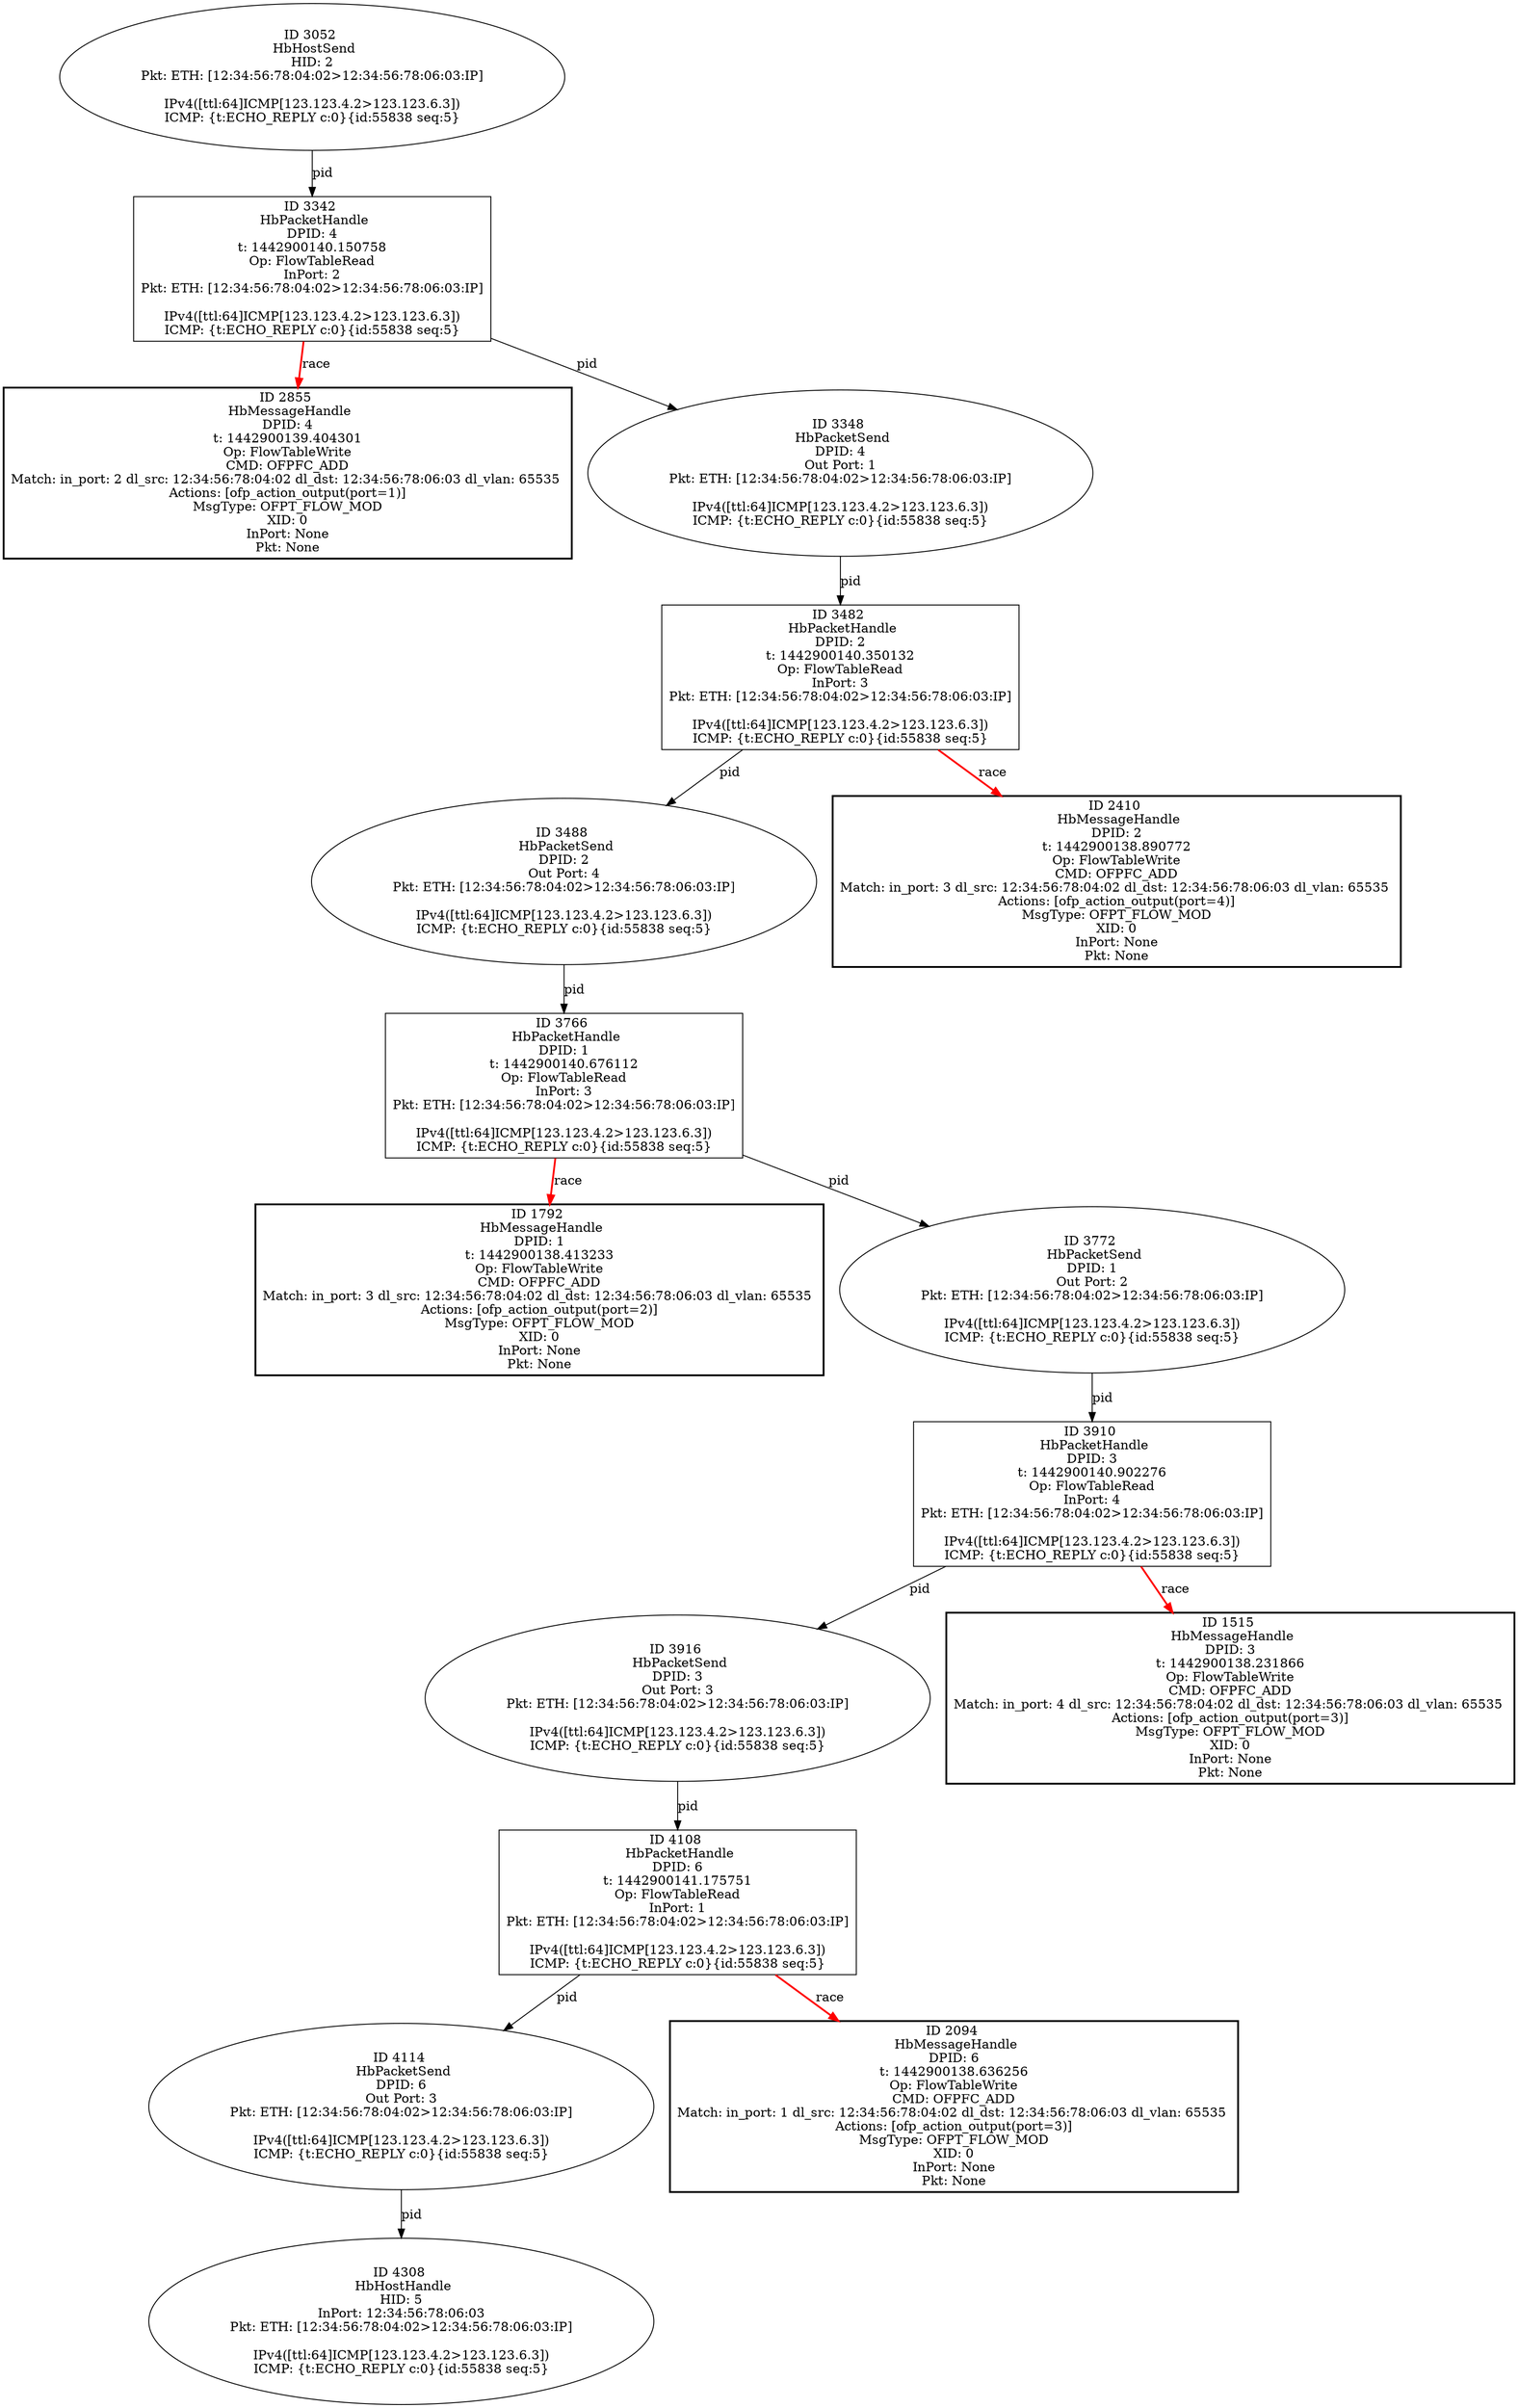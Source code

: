 strict digraph G {
3488 [shape=oval, event=<hb_events.HbPacketSend object at 0x10b761f50>, label="ID 3488 
 HbPacketSend
DPID: 2
Out Port: 4
Pkt: ETH: [12:34:56:78:04:02>12:34:56:78:06:03:IP]

IPv4([ttl:64]ICMP[123.123.4.2>123.123.6.3])
ICMP: {t:ECHO_REPLY c:0}{id:55838 seq:5}"];
1792 [shape=box, style=bold, event=<hb_events.HbMessageHandle object at 0x10ae19bd0>, label="ID 1792 
 HbMessageHandle
DPID: 1
t: 1442900138.413233
Op: FlowTableWrite
CMD: OFPFC_ADD
Match: in_port: 3 dl_src: 12:34:56:78:04:02 dl_dst: 12:34:56:78:06:03 dl_vlan: 65535 
Actions: [ofp_action_output(port=2)]
MsgType: OFPT_FLOW_MOD
XID: 0
InPort: None
Pkt: None"];
3910 [shape=box, event=<hb_events.HbPacketHandle object at 0x10b947610>, label="ID 3910 
 HbPacketHandle
DPID: 3
t: 1442900140.902276
Op: FlowTableRead
InPort: 4
Pkt: ETH: [12:34:56:78:04:02>12:34:56:78:06:03:IP]

IPv4([ttl:64]ICMP[123.123.4.2>123.123.6.3])
ICMP: {t:ECHO_REPLY c:0}{id:55838 seq:5}"];
2855 [shape=box, style=bold, event=<hb_events.HbMessageHandle object at 0x10b49a910>, label="ID 2855 
 HbMessageHandle
DPID: 4
t: 1442900139.404301
Op: FlowTableWrite
CMD: OFPFC_ADD
Match: in_port: 2 dl_src: 12:34:56:78:04:02 dl_dst: 12:34:56:78:06:03 dl_vlan: 65535 
Actions: [ofp_action_output(port=1)]
MsgType: OFPT_FLOW_MOD
XID: 0
InPort: None
Pkt: None"];
3916 [shape=oval, event=<hb_events.HbPacketSend object at 0x10b947e50>, label="ID 3916 
 HbPacketSend
DPID: 3
Out Port: 3
Pkt: ETH: [12:34:56:78:04:02>12:34:56:78:06:03:IP]

IPv4([ttl:64]ICMP[123.123.4.2>123.123.6.3])
ICMP: {t:ECHO_REPLY c:0}{id:55838 seq:5}"];
2410 [shape=box, style=bold, event=<hb_events.HbMessageHandle object at 0x10b072490>, label="ID 2410 
 HbMessageHandle
DPID: 2
t: 1442900138.890772
Op: FlowTableWrite
CMD: OFPFC_ADD
Match: in_port: 3 dl_src: 12:34:56:78:04:02 dl_dst: 12:34:56:78:06:03 dl_vlan: 65535 
Actions: [ofp_action_output(port=4)]
MsgType: OFPT_FLOW_MOD
XID: 0
InPort: None
Pkt: None"];
1515 [shape=box, style=bold, event=<hb_events.HbMessageHandle object at 0x10ad90c50>, label="ID 1515 
 HbMessageHandle
DPID: 3
t: 1442900138.231866
Op: FlowTableWrite
CMD: OFPFC_ADD
Match: in_port: 4 dl_src: 12:34:56:78:04:02 dl_dst: 12:34:56:78:06:03 dl_vlan: 65535 
Actions: [ofp_action_output(port=3)]
MsgType: OFPT_FLOW_MOD
XID: 0
InPort: None
Pkt: None"];
4108 [shape=box, event=<hb_events.HbPacketHandle object at 0x10ba1cf10>, label="ID 4108 
 HbPacketHandle
DPID: 6
t: 1442900141.175751
Op: FlowTableRead
InPort: 1
Pkt: ETH: [12:34:56:78:04:02>12:34:56:78:06:03:IP]

IPv4([ttl:64]ICMP[123.123.4.2>123.123.6.3])
ICMP: {t:ECHO_REPLY c:0}{id:55838 seq:5}"];
3052 [shape=oval, event=<hb_events.HbHostSend object at 0x10b5766d0>, label="ID 3052 
 HbHostSend
HID: 2
Pkt: ETH: [12:34:56:78:04:02>12:34:56:78:06:03:IP]

IPv4([ttl:64]ICMP[123.123.4.2>123.123.6.3])
ICMP: {t:ECHO_REPLY c:0}{id:55838 seq:5}"];
3342 [shape=box, event=<hb_events.HbPacketHandle object at 0x10b6d4550>, label="ID 3342 
 HbPacketHandle
DPID: 4
t: 1442900140.150758
Op: FlowTableRead
InPort: 2
Pkt: ETH: [12:34:56:78:04:02>12:34:56:78:06:03:IP]

IPv4([ttl:64]ICMP[123.123.4.2>123.123.6.3])
ICMP: {t:ECHO_REPLY c:0}{id:55838 seq:5}"];
4114 [shape=oval, event=<hb_events.HbPacketSend object at 0x10b9fad10>, label="ID 4114 
 HbPacketSend
DPID: 6
Out Port: 3
Pkt: ETH: [12:34:56:78:04:02>12:34:56:78:06:03:IP]

IPv4([ttl:64]ICMP[123.123.4.2>123.123.6.3])
ICMP: {t:ECHO_REPLY c:0}{id:55838 seq:5}"];
3348 [shape=oval, event=<hb_events.HbPacketSend object at 0x10b6d4d10>, label="ID 3348 
 HbPacketSend
DPID: 4
Out Port: 1
Pkt: ETH: [12:34:56:78:04:02>12:34:56:78:06:03:IP]

IPv4([ttl:64]ICMP[123.123.4.2>123.123.6.3])
ICMP: {t:ECHO_REPLY c:0}{id:55838 seq:5}"];
2094 [shape=box, style=bold, event=<hb_events.HbMessageHandle object at 0x10afcfd50>, label="ID 2094 
 HbMessageHandle
DPID: 6
t: 1442900138.636256
Op: FlowTableWrite
CMD: OFPFC_ADD
Match: in_port: 1 dl_src: 12:34:56:78:04:02 dl_dst: 12:34:56:78:06:03 dl_vlan: 65535 
Actions: [ofp_action_output(port=3)]
MsgType: OFPT_FLOW_MOD
XID: 0
InPort: None
Pkt: None"];
3766 [shape=box, event=<hb_events.HbPacketHandle object at 0x10b899190>, label="ID 3766 
 HbPacketHandle
DPID: 1
t: 1442900140.676112
Op: FlowTableRead
InPort: 3
Pkt: ETH: [12:34:56:78:04:02>12:34:56:78:06:03:IP]

IPv4([ttl:64]ICMP[123.123.4.2>123.123.6.3])
ICMP: {t:ECHO_REPLY c:0}{id:55838 seq:5}"];
4308 [shape=oval, event=<hb_events.HbHostHandle object at 0x10bb7ac90>, label="ID 4308 
 HbHostHandle
HID: 5
InPort: 12:34:56:78:06:03
Pkt: ETH: [12:34:56:78:04:02>12:34:56:78:06:03:IP]

IPv4([ttl:64]ICMP[123.123.4.2>123.123.6.3])
ICMP: {t:ECHO_REPLY c:0}{id:55838 seq:5}"];
3482 [shape=box, event=<hb_events.HbPacketHandle object at 0x10b739f10>, label="ID 3482 
 HbPacketHandle
DPID: 2
t: 1442900140.350132
Op: FlowTableRead
InPort: 3
Pkt: ETH: [12:34:56:78:04:02>12:34:56:78:06:03:IP]

IPv4([ttl:64]ICMP[123.123.4.2>123.123.6.3])
ICMP: {t:ECHO_REPLY c:0}{id:55838 seq:5}"];
3772 [shape=oval, event=<hb_events.HbPacketSend object at 0x10b8a5550>, label="ID 3772 
 HbPacketSend
DPID: 1
Out Port: 2
Pkt: ETH: [12:34:56:78:04:02>12:34:56:78:06:03:IP]

IPv4([ttl:64]ICMP[123.123.4.2>123.123.6.3])
ICMP: {t:ECHO_REPLY c:0}{id:55838 seq:5}"];
3488 -> 3766  [rel=pid, label=pid];
3910 -> 1515  [harmful=True, color=red, style=bold, rel=race, label=race];
3910 -> 3916  [rel=pid, label=pid];
3916 -> 4108  [rel=pid, label=pid];
4108 -> 4114  [rel=pid, label=pid];
4108 -> 2094  [harmful=True, color=red, style=bold, rel=race, label=race];
3052 -> 3342  [rel=pid, label=pid];
3342 -> 3348  [rel=pid, label=pid];
3342 -> 2855  [harmful=True, color=red, style=bold, rel=race, label=race];
4114 -> 4308  [rel=pid, label=pid];
3348 -> 3482  [rel=pid, label=pid];
3766 -> 1792  [harmful=True, color=red, style=bold, rel=race, label=race];
3766 -> 3772  [rel=pid, label=pid];
3482 -> 3488  [rel=pid, label=pid];
3482 -> 2410  [harmful=True, color=red, style=bold, rel=race, label=race];
3772 -> 3910  [rel=pid, label=pid];
}
